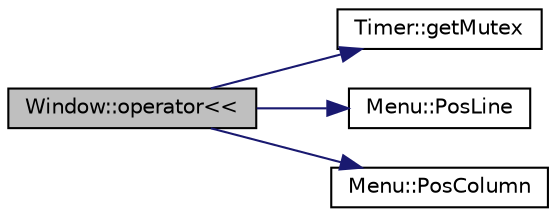 digraph "Window::operator&lt;&lt;"
{
  edge [fontname="Helvetica",fontsize="10",labelfontname="Helvetica",labelfontsize="10"];
  node [fontname="Helvetica",fontsize="10",shape=record];
  rankdir="LR";
  Node1 [label="Window::operator\<\<",height=0.2,width=0.4,color="black", fillcolor="grey75", style="filled", fontcolor="black"];
  Node1 -> Node2 [color="midnightblue",fontsize="10",style="solid",fontname="Helvetica"];
  Node2 [label="Timer::getMutex",height=0.2,width=0.4,color="black", fillcolor="white", style="filled",URL="$class_timer.html#a6998144d90d80227e9dd7451556f5ff6",tooltip="Funkcja zwracajaca Mutex. "];
  Node1 -> Node3 [color="midnightblue",fontsize="10",style="solid",fontname="Helvetica"];
  Node3 [label="Menu::PosLine",height=0.2,width=0.4,color="black", fillcolor="white", style="filled",URL="$class_menu.html#a5cd3d248fdd22d045b7689cb8b558a5c",tooltip="Funkcja podajaca poczatkowa linie Menu. "];
  Node1 -> Node4 [color="midnightblue",fontsize="10",style="solid",fontname="Helvetica"];
  Node4 [label="Menu::PosColumn",height=0.2,width=0.4,color="black", fillcolor="white", style="filled",URL="$class_menu.html#a206bfce5dab4f8170bfd3e22ef47613b",tooltip="Funkcja podajaca poczatkowa kolumne Menu. "];
}
